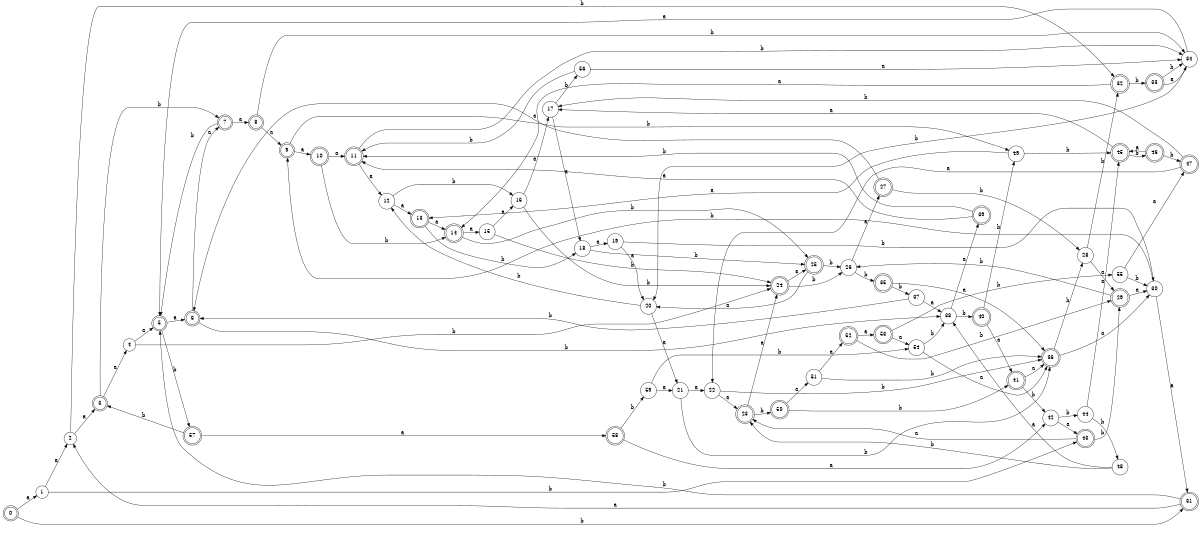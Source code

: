digraph n48_7 {
__start0 [label="" shape="none"];

rankdir=LR;
size="8,5";

s0 [style="rounded,filled", color="black", fillcolor="white" shape="doublecircle", label="0"];
s1 [style="filled", color="black", fillcolor="white" shape="circle", label="1"];
s2 [style="filled", color="black", fillcolor="white" shape="circle", label="2"];
s3 [style="rounded,filled", color="black", fillcolor="white" shape="doublecircle", label="3"];
s4 [style="filled", color="black", fillcolor="white" shape="circle", label="4"];
s5 [style="rounded,filled", color="black", fillcolor="white" shape="doublecircle", label="5"];
s6 [style="rounded,filled", color="black", fillcolor="white" shape="doublecircle", label="6"];
s7 [style="rounded,filled", color="black", fillcolor="white" shape="doublecircle", label="7"];
s8 [style="rounded,filled", color="black", fillcolor="white" shape="doublecircle", label="8"];
s9 [style="rounded,filled", color="black", fillcolor="white" shape="doublecircle", label="9"];
s10 [style="rounded,filled", color="black", fillcolor="white" shape="doublecircle", label="10"];
s11 [style="rounded,filled", color="black", fillcolor="white" shape="doublecircle", label="11"];
s12 [style="filled", color="black", fillcolor="white" shape="circle", label="12"];
s13 [style="rounded,filled", color="black", fillcolor="white" shape="doublecircle", label="13"];
s14 [style="rounded,filled", color="black", fillcolor="white" shape="doublecircle", label="14"];
s15 [style="filled", color="black", fillcolor="white" shape="circle", label="15"];
s16 [style="filled", color="black", fillcolor="white" shape="circle", label="16"];
s17 [style="filled", color="black", fillcolor="white" shape="circle", label="17"];
s18 [style="filled", color="black", fillcolor="white" shape="circle", label="18"];
s19 [style="filled", color="black", fillcolor="white" shape="circle", label="19"];
s20 [style="filled", color="black", fillcolor="white" shape="circle", label="20"];
s21 [style="filled", color="black", fillcolor="white" shape="circle", label="21"];
s22 [style="filled", color="black", fillcolor="white" shape="circle", label="22"];
s23 [style="rounded,filled", color="black", fillcolor="white" shape="doublecircle", label="23"];
s24 [style="rounded,filled", color="black", fillcolor="white" shape="doublecircle", label="24"];
s25 [style="rounded,filled", color="black", fillcolor="white" shape="doublecircle", label="25"];
s26 [style="filled", color="black", fillcolor="white" shape="circle", label="26"];
s27 [style="rounded,filled", color="black", fillcolor="white" shape="doublecircle", label="27"];
s28 [style="filled", color="black", fillcolor="white" shape="circle", label="28"];
s29 [style="rounded,filled", color="black", fillcolor="white" shape="doublecircle", label="29"];
s30 [style="filled", color="black", fillcolor="white" shape="circle", label="30"];
s31 [style="rounded,filled", color="black", fillcolor="white" shape="doublecircle", label="31"];
s32 [style="rounded,filled", color="black", fillcolor="white" shape="doublecircle", label="32"];
s33 [style="rounded,filled", color="black", fillcolor="white" shape="doublecircle", label="33"];
s34 [style="filled", color="black", fillcolor="white" shape="circle", label="34"];
s35 [style="rounded,filled", color="black", fillcolor="white" shape="doublecircle", label="35"];
s36 [style="rounded,filled", color="black", fillcolor="white" shape="doublecircle", label="36"];
s37 [style="filled", color="black", fillcolor="white" shape="circle", label="37"];
s38 [style="filled", color="black", fillcolor="white" shape="circle", label="38"];
s39 [style="rounded,filled", color="black", fillcolor="white" shape="doublecircle", label="39"];
s40 [style="rounded,filled", color="black", fillcolor="white" shape="doublecircle", label="40"];
s41 [style="rounded,filled", color="black", fillcolor="white" shape="doublecircle", label="41"];
s42 [style="filled", color="black", fillcolor="white" shape="circle", label="42"];
s43 [style="rounded,filled", color="black", fillcolor="white" shape="doublecircle", label="43"];
s44 [style="filled", color="black", fillcolor="white" shape="circle", label="44"];
s45 [style="rounded,filled", color="black", fillcolor="white" shape="doublecircle", label="45"];
s46 [style="rounded,filled", color="black", fillcolor="white" shape="doublecircle", label="46"];
s47 [style="rounded,filled", color="black", fillcolor="white" shape="doublecircle", label="47"];
s48 [style="filled", color="black", fillcolor="white" shape="circle", label="48"];
s49 [style="filled", color="black", fillcolor="white" shape="circle", label="49"];
s50 [style="rounded,filled", color="black", fillcolor="white" shape="doublecircle", label="50"];
s51 [style="filled", color="black", fillcolor="white" shape="circle", label="51"];
s52 [style="rounded,filled", color="black", fillcolor="white" shape="doublecircle", label="52"];
s53 [style="rounded,filled", color="black", fillcolor="white" shape="doublecircle", label="53"];
s54 [style="filled", color="black", fillcolor="white" shape="circle", label="54"];
s55 [style="filled", color="black", fillcolor="white" shape="circle", label="55"];
s56 [style="filled", color="black", fillcolor="white" shape="circle", label="56"];
s57 [style="rounded,filled", color="black", fillcolor="white" shape="doublecircle", label="57"];
s58 [style="rounded,filled", color="black", fillcolor="white" shape="doublecircle", label="58"];
s59 [style="filled", color="black", fillcolor="white" shape="circle", label="59"];
s0 -> s1 [label="a"];
s0 -> s31 [label="b"];
s1 -> s2 [label="a"];
s1 -> s43 [label="b"];
s2 -> s3 [label="a"];
s2 -> s32 [label="b"];
s3 -> s4 [label="a"];
s3 -> s7 [label="b"];
s4 -> s5 [label="a"];
s4 -> s24 [label="b"];
s5 -> s6 [label="a"];
s5 -> s57 [label="b"];
s6 -> s7 [label="a"];
s6 -> s38 [label="b"];
s7 -> s8 [label="a"];
s7 -> s5 [label="b"];
s8 -> s9 [label="a"];
s8 -> s34 [label="b"];
s9 -> s10 [label="a"];
s9 -> s49 [label="b"];
s10 -> s11 [label="a"];
s10 -> s14 [label="b"];
s11 -> s12 [label="a"];
s11 -> s34 [label="b"];
s12 -> s13 [label="a"];
s12 -> s16 [label="b"];
s13 -> s14 [label="a"];
s13 -> s18 [label="b"];
s14 -> s15 [label="a"];
s14 -> s25 [label="b"];
s15 -> s16 [label="a"];
s15 -> s24 [label="b"];
s16 -> s17 [label="a"];
s16 -> s24 [label="b"];
s17 -> s18 [label="a"];
s17 -> s56 [label="b"];
s18 -> s19 [label="a"];
s18 -> s25 [label="b"];
s19 -> s20 [label="a"];
s19 -> s30 [label="b"];
s20 -> s21 [label="a"];
s20 -> s12 [label="b"];
s21 -> s22 [label="a"];
s21 -> s36 [label="b"];
s22 -> s23 [label="a"];
s22 -> s36 [label="b"];
s23 -> s24 [label="a"];
s23 -> s50 [label="b"];
s24 -> s25 [label="a"];
s24 -> s26 [label="b"];
s25 -> s20 [label="a"];
s25 -> s26 [label="b"];
s26 -> s27 [label="a"];
s26 -> s35 [label="b"];
s27 -> s6 [label="a"];
s27 -> s28 [label="b"];
s28 -> s29 [label="a"];
s28 -> s32 [label="b"];
s29 -> s30 [label="a"];
s29 -> s26 [label="b"];
s30 -> s31 [label="a"];
s30 -> s9 [label="b"];
s31 -> s2 [label="a"];
s31 -> s5 [label="b"];
s32 -> s14 [label="a"];
s32 -> s33 [label="b"];
s33 -> s34 [label="a"];
s33 -> s34 [label="b"];
s34 -> s5 [label="a"];
s34 -> s20 [label="b"];
s35 -> s36 [label="a"];
s35 -> s37 [label="b"];
s36 -> s30 [label="a"];
s36 -> s28 [label="b"];
s37 -> s38 [label="a"];
s37 -> s6 [label="b"];
s38 -> s39 [label="a"];
s38 -> s40 [label="b"];
s39 -> s11 [label="a"];
s39 -> s11 [label="b"];
s40 -> s41 [label="a"];
s40 -> s49 [label="b"];
s41 -> s36 [label="a"];
s41 -> s42 [label="b"];
s42 -> s43 [label="a"];
s42 -> s44 [label="b"];
s43 -> s23 [label="a"];
s43 -> s29 [label="b"];
s44 -> s45 [label="a"];
s44 -> s48 [label="b"];
s45 -> s17 [label="a"];
s45 -> s46 [label="b"];
s46 -> s45 [label="a"];
s46 -> s47 [label="b"];
s47 -> s22 [label="a"];
s47 -> s17 [label="b"];
s48 -> s38 [label="a"];
s48 -> s23 [label="b"];
s49 -> s13 [label="a"];
s49 -> s45 [label="b"];
s50 -> s51 [label="a"];
s50 -> s41 [label="b"];
s51 -> s52 [label="a"];
s51 -> s36 [label="b"];
s52 -> s53 [label="a"];
s52 -> s29 [label="b"];
s53 -> s54 [label="a"];
s53 -> s55 [label="b"];
s54 -> s36 [label="a"];
s54 -> s38 [label="b"];
s55 -> s47 [label="a"];
s55 -> s30 [label="b"];
s56 -> s34 [label="a"];
s56 -> s11 [label="b"];
s57 -> s58 [label="a"];
s57 -> s3 [label="b"];
s58 -> s42 [label="a"];
s58 -> s59 [label="b"];
s59 -> s21 [label="a"];
s59 -> s54 [label="b"];

}